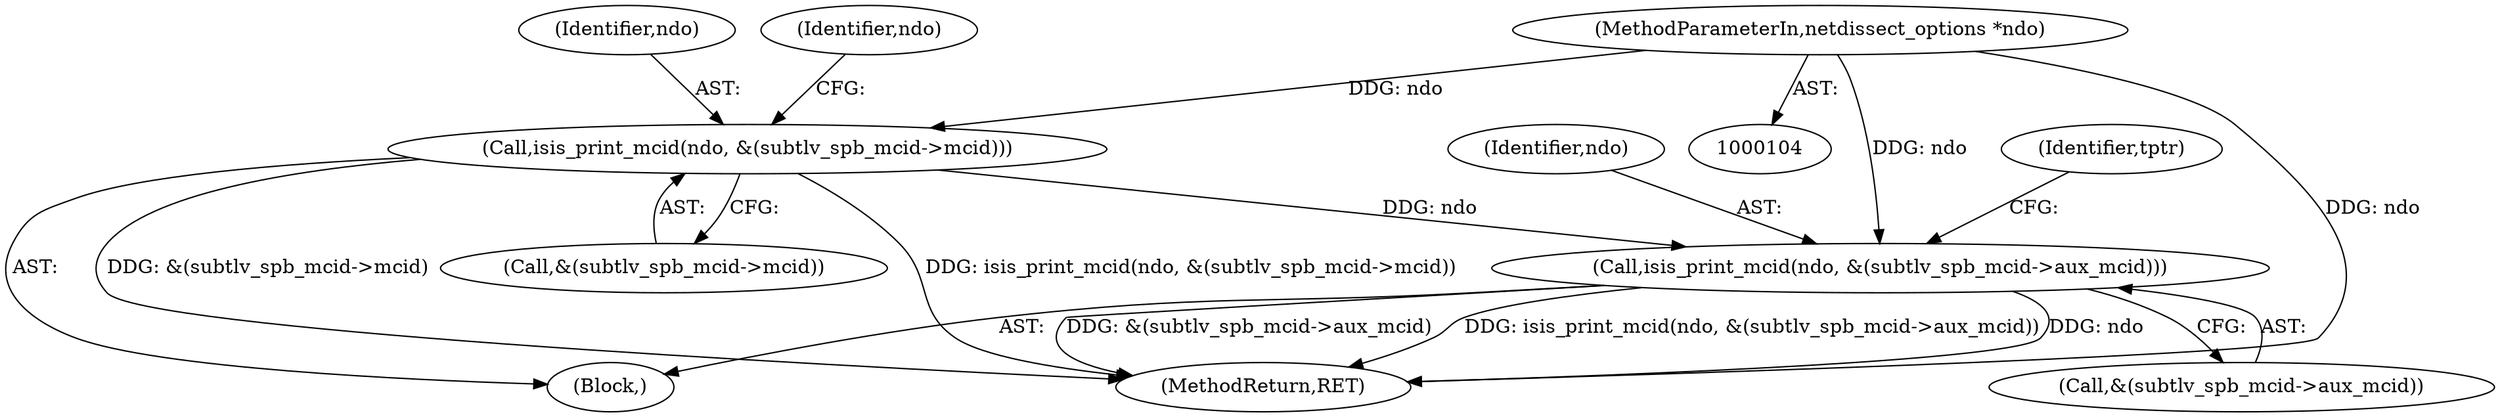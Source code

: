 digraph "0_tcpdump_b20e1639dbac84b3fcb393858521c13ad47a9d70_0@pointer" {
"1000105" [label="(MethodParameterIn,netdissect_options *ndo)"];
"1000164" [label="(Call,isis_print_mcid(ndo, &(subtlv_spb_mcid->mcid)))"];
"1000174" [label="(Call,isis_print_mcid(ndo, &(subtlv_spb_mcid->aux_mcid)))"];
"1000181" [label="(Identifier,tptr)"];
"1000105" [label="(MethodParameterIn,netdissect_options *ndo)"];
"1000174" [label="(Call,isis_print_mcid(ndo, &(subtlv_spb_mcid->aux_mcid)))"];
"1000150" [label="(Block,)"];
"1000166" [label="(Call,&(subtlv_spb_mcid->mcid))"];
"1000164" [label="(Call,isis_print_mcid(ndo, &(subtlv_spb_mcid->mcid)))"];
"1000175" [label="(Identifier,ndo)"];
"1000176" [label="(Call,&(subtlv_spb_mcid->aux_mcid))"];
"1000353" [label="(MethodReturn,RET)"];
"1000165" [label="(Identifier,ndo)"];
"1000172" [label="(Identifier,ndo)"];
"1000105" -> "1000104"  [label="AST: "];
"1000105" -> "1000353"  [label="DDG: ndo"];
"1000105" -> "1000164"  [label="DDG: ndo"];
"1000105" -> "1000174"  [label="DDG: ndo"];
"1000164" -> "1000150"  [label="AST: "];
"1000164" -> "1000166"  [label="CFG: "];
"1000165" -> "1000164"  [label="AST: "];
"1000166" -> "1000164"  [label="AST: "];
"1000172" -> "1000164"  [label="CFG: "];
"1000164" -> "1000353"  [label="DDG: isis_print_mcid(ndo, &(subtlv_spb_mcid->mcid))"];
"1000164" -> "1000353"  [label="DDG: &(subtlv_spb_mcid->mcid)"];
"1000164" -> "1000174"  [label="DDG: ndo"];
"1000174" -> "1000150"  [label="AST: "];
"1000174" -> "1000176"  [label="CFG: "];
"1000175" -> "1000174"  [label="AST: "];
"1000176" -> "1000174"  [label="AST: "];
"1000181" -> "1000174"  [label="CFG: "];
"1000174" -> "1000353"  [label="DDG: &(subtlv_spb_mcid->aux_mcid)"];
"1000174" -> "1000353"  [label="DDG: isis_print_mcid(ndo, &(subtlv_spb_mcid->aux_mcid))"];
"1000174" -> "1000353"  [label="DDG: ndo"];
}
